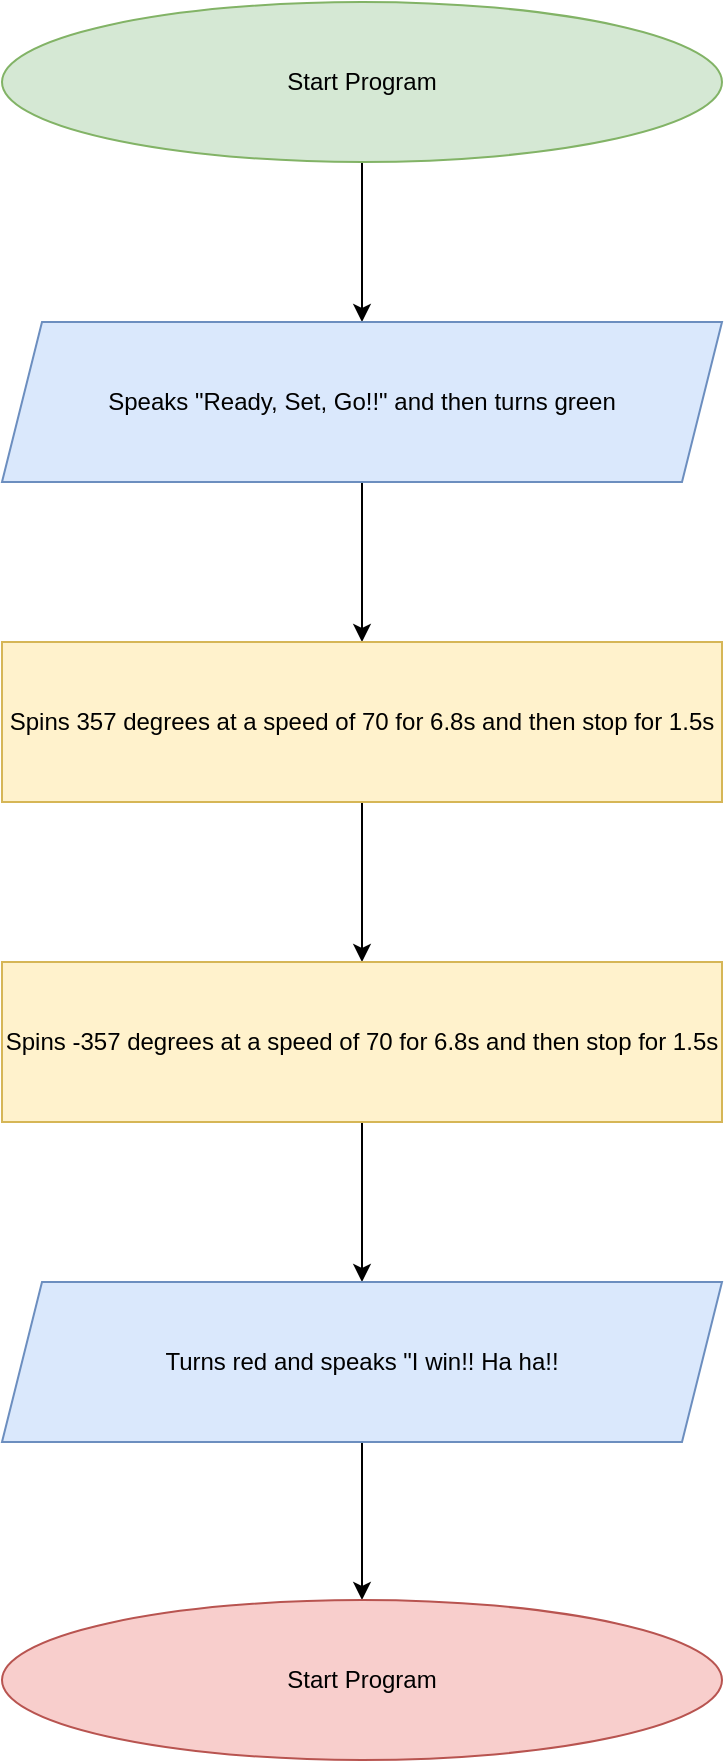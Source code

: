<mxfile version="21.7.5" type="google">
  <diagram name="Page-1" id="6WgURjfW2kkqPQ5oZM81">
    <mxGraphModel dx="1320" dy="882" grid="1" gridSize="10" guides="1" tooltips="1" connect="1" arrows="1" fold="1" page="1" pageScale="1" pageWidth="850" pageHeight="1100" math="0" shadow="0">
      <root>
        <mxCell id="0" />
        <mxCell id="1" parent="0" />
        <mxCell id="M6T_WZWvl92AGWbqFYi9-4" style="edgeStyle=orthogonalEdgeStyle;rounded=0;orthogonalLoop=1;jettySize=auto;html=1;" edge="1" parent="1" source="M6T_WZWvl92AGWbqFYi9-1" target="M6T_WZWvl92AGWbqFYi9-5">
          <mxGeometry relative="1" as="geometry">
            <mxPoint x="420" y="160" as="targetPoint" />
          </mxGeometry>
        </mxCell>
        <mxCell id="M6T_WZWvl92AGWbqFYi9-1" value="&lt;p&gt;Start Program&lt;/p&gt;" style="ellipse;whiteSpace=wrap;html=1;fillColor=#d5e8d4;strokeColor=#82b366;" vertex="1" parent="1">
          <mxGeometry x="240" width="360" height="80" as="geometry" />
        </mxCell>
        <mxCell id="M6T_WZWvl92AGWbqFYi9-6" style="edgeStyle=orthogonalEdgeStyle;rounded=0;orthogonalLoop=1;jettySize=auto;html=1;" edge="1" parent="1" source="M6T_WZWvl92AGWbqFYi9-5" target="M6T_WZWvl92AGWbqFYi9-7">
          <mxGeometry relative="1" as="geometry">
            <mxPoint x="420" y="320" as="targetPoint" />
          </mxGeometry>
        </mxCell>
        <mxCell id="M6T_WZWvl92AGWbqFYi9-5" value="Speaks &quot;Ready, Set, Go!!&quot; and then turns green" style="shape=parallelogram;perimeter=parallelogramPerimeter;whiteSpace=wrap;html=1;fixedSize=1;fillColor=#dae8fc;strokeColor=#6c8ebf;" vertex="1" parent="1">
          <mxGeometry x="240" y="160" width="360" height="80" as="geometry" />
        </mxCell>
        <mxCell id="M6T_WZWvl92AGWbqFYi9-8" style="edgeStyle=orthogonalEdgeStyle;rounded=0;orthogonalLoop=1;jettySize=auto;html=1;" edge="1" parent="1" source="M6T_WZWvl92AGWbqFYi9-7">
          <mxGeometry relative="1" as="geometry">
            <mxPoint x="420" y="480" as="targetPoint" />
          </mxGeometry>
        </mxCell>
        <mxCell id="M6T_WZWvl92AGWbqFYi9-7" value="Spins 357 degrees at a speed of 70 for 6.8s and then stop for 1.5s" style="rounded=0;whiteSpace=wrap;html=1;fillColor=#fff2cc;strokeColor=#d6b656;" vertex="1" parent="1">
          <mxGeometry x="240" y="320" width="360" height="80" as="geometry" />
        </mxCell>
        <mxCell id="M6T_WZWvl92AGWbqFYi9-10" style="edgeStyle=orthogonalEdgeStyle;rounded=0;orthogonalLoop=1;jettySize=auto;html=1;" edge="1" parent="1" source="M6T_WZWvl92AGWbqFYi9-9">
          <mxGeometry relative="1" as="geometry">
            <mxPoint x="420" y="640" as="targetPoint" />
          </mxGeometry>
        </mxCell>
        <mxCell id="M6T_WZWvl92AGWbqFYi9-9" value="Spins -357 degrees at a speed of 70 for 6.8s and then stop for 1.5s" style="rounded=0;whiteSpace=wrap;html=1;fillColor=#fff2cc;strokeColor=#d6b656;" vertex="1" parent="1">
          <mxGeometry x="240" y="480" width="360" height="80" as="geometry" />
        </mxCell>
        <mxCell id="M6T_WZWvl92AGWbqFYi9-13" style="edgeStyle=orthogonalEdgeStyle;rounded=0;orthogonalLoop=1;jettySize=auto;html=1;entryX=0.5;entryY=0;entryDx=0;entryDy=0;" edge="1" parent="1" source="M6T_WZWvl92AGWbqFYi9-11" target="M6T_WZWvl92AGWbqFYi9-12">
          <mxGeometry relative="1" as="geometry" />
        </mxCell>
        <mxCell id="M6T_WZWvl92AGWbqFYi9-11" value="Turns red and speaks &quot;I win!! Ha ha!!" style="shape=parallelogram;perimeter=parallelogramPerimeter;whiteSpace=wrap;html=1;fixedSize=1;fillColor=#dae8fc;strokeColor=#6c8ebf;" vertex="1" parent="1">
          <mxGeometry x="240" y="640" width="360" height="80" as="geometry" />
        </mxCell>
        <mxCell id="M6T_WZWvl92AGWbqFYi9-12" value="&lt;p&gt;Start Program&lt;/p&gt;" style="ellipse;whiteSpace=wrap;html=1;fillColor=#f8cecc;strokeColor=#b85450;" vertex="1" parent="1">
          <mxGeometry x="240" y="799" width="360" height="80" as="geometry" />
        </mxCell>
      </root>
    </mxGraphModel>
  </diagram>
</mxfile>
